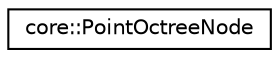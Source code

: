 digraph "Graphical Class Hierarchy"
{
 // LATEX_PDF_SIZE
  edge [fontname="Helvetica",fontsize="10",labelfontname="Helvetica",labelfontsize="10"];
  node [fontname="Helvetica",fontsize="10",shape=record];
  rankdir="LR";
  Node0 [label="core::PointOctreeNode",height=0.2,width=0.4,color="black", fillcolor="white", style="filled",URL="$d8/d84/classcore_1_1PointOctreeNode.html",tooltip="The PointOctreeNode class implement a spherical node of the Octree acceleration structure used by the..."];
}
